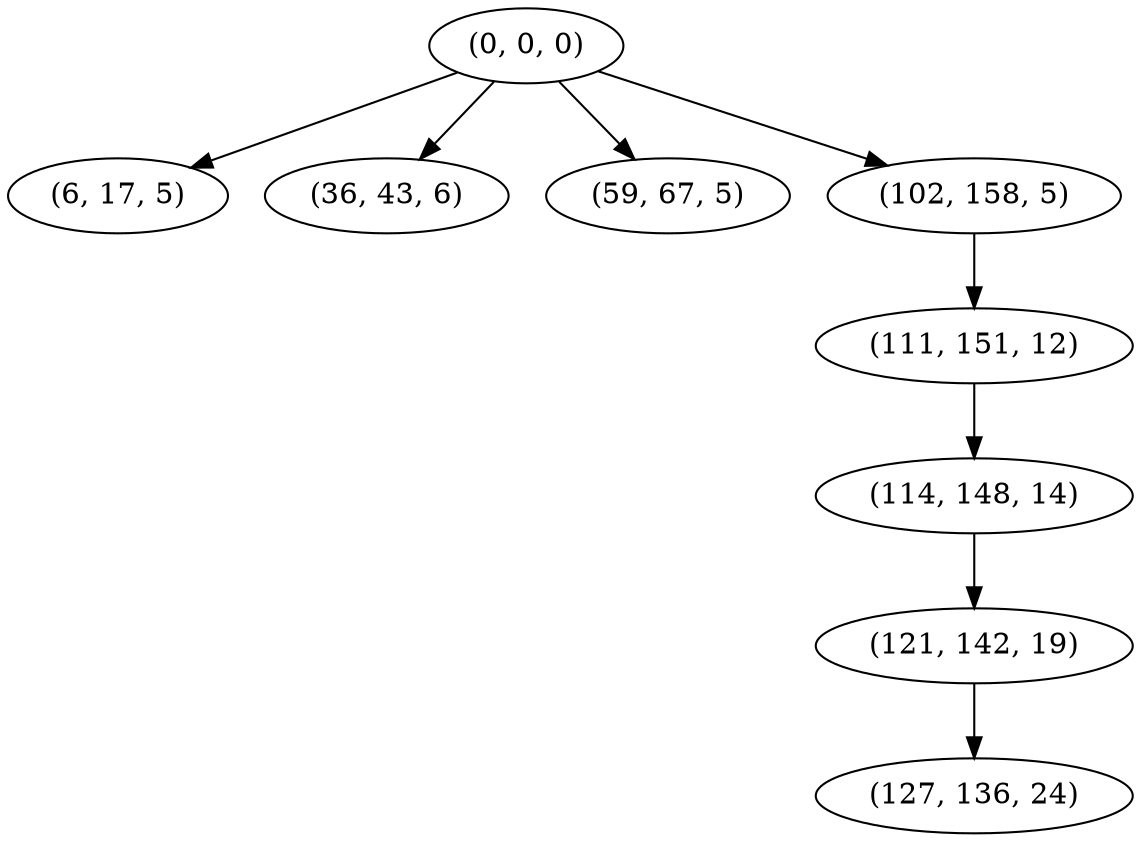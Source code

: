digraph tree {
    "(0, 0, 0)";
    "(6, 17, 5)";
    "(36, 43, 6)";
    "(59, 67, 5)";
    "(102, 158, 5)";
    "(111, 151, 12)";
    "(114, 148, 14)";
    "(121, 142, 19)";
    "(127, 136, 24)";
    "(0, 0, 0)" -> "(6, 17, 5)";
    "(0, 0, 0)" -> "(36, 43, 6)";
    "(0, 0, 0)" -> "(59, 67, 5)";
    "(0, 0, 0)" -> "(102, 158, 5)";
    "(102, 158, 5)" -> "(111, 151, 12)";
    "(111, 151, 12)" -> "(114, 148, 14)";
    "(114, 148, 14)" -> "(121, 142, 19)";
    "(121, 142, 19)" -> "(127, 136, 24)";
}
